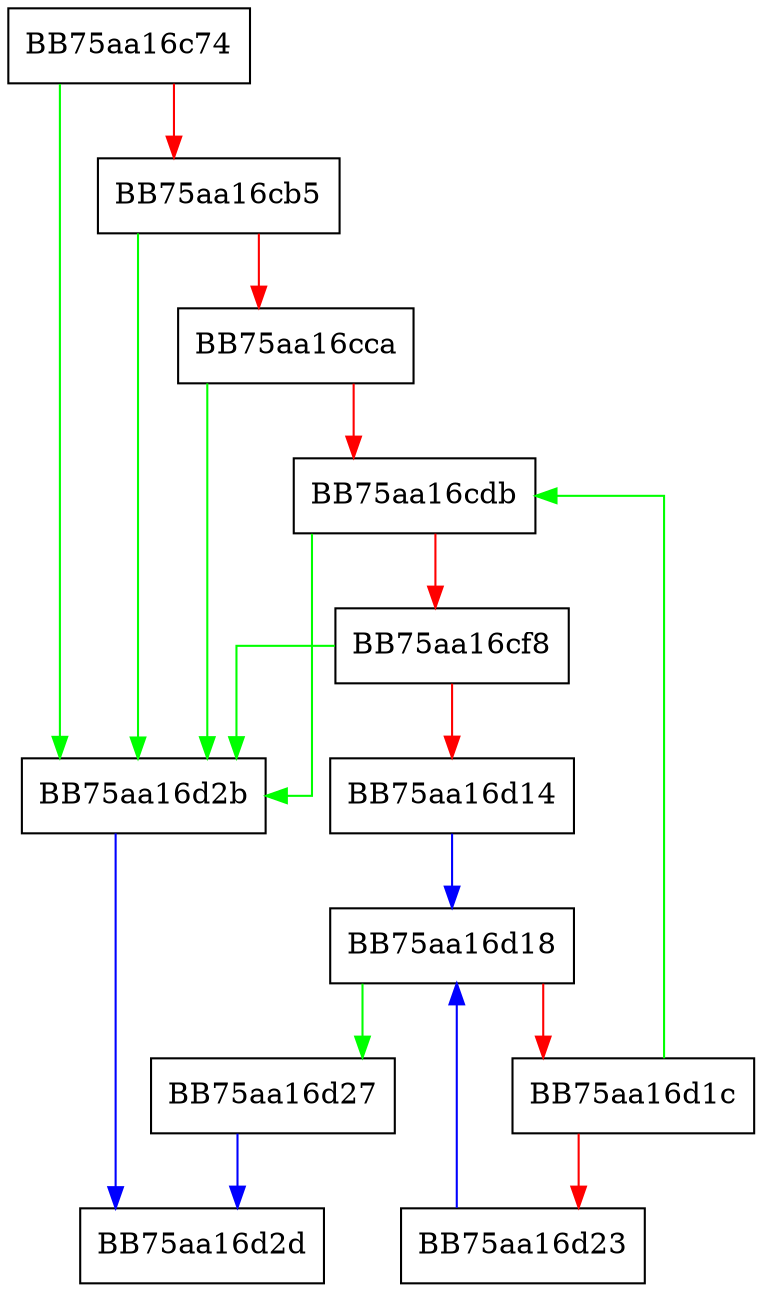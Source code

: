 digraph RemoveIATDirectory {
  node [shape="box"];
  graph [splines=ortho];
  BB75aa16c74 -> BB75aa16d2b [color="green"];
  BB75aa16c74 -> BB75aa16cb5 [color="red"];
  BB75aa16cb5 -> BB75aa16d2b [color="green"];
  BB75aa16cb5 -> BB75aa16cca [color="red"];
  BB75aa16cca -> BB75aa16d2b [color="green"];
  BB75aa16cca -> BB75aa16cdb [color="red"];
  BB75aa16cdb -> BB75aa16d2b [color="green"];
  BB75aa16cdb -> BB75aa16cf8 [color="red"];
  BB75aa16cf8 -> BB75aa16d2b [color="green"];
  BB75aa16cf8 -> BB75aa16d14 [color="red"];
  BB75aa16d14 -> BB75aa16d18 [color="blue"];
  BB75aa16d18 -> BB75aa16d27 [color="green"];
  BB75aa16d18 -> BB75aa16d1c [color="red"];
  BB75aa16d1c -> BB75aa16cdb [color="green"];
  BB75aa16d1c -> BB75aa16d23 [color="red"];
  BB75aa16d23 -> BB75aa16d18 [color="blue"];
  BB75aa16d27 -> BB75aa16d2d [color="blue"];
  BB75aa16d2b -> BB75aa16d2d [color="blue"];
}